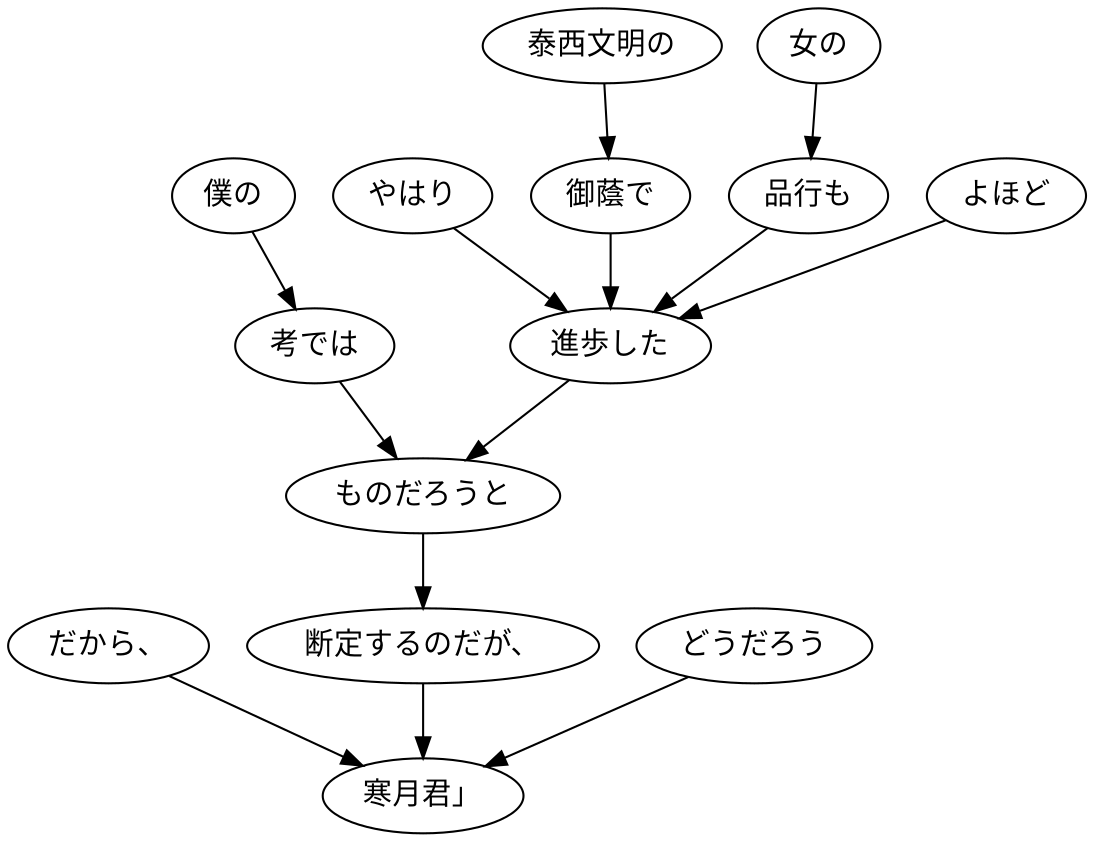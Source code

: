 digraph graph3706 {
	node0 [label="だから、"];
	node1 [label="僕の"];
	node2 [label="考では"];
	node3 [label="やはり"];
	node4 [label="泰西文明の"];
	node5 [label="御蔭で"];
	node6 [label="女の"];
	node7 [label="品行も"];
	node8 [label="よほど"];
	node9 [label="進歩した"];
	node10 [label="ものだろうと"];
	node11 [label="断定するのだが、"];
	node12 [label="どうだろう"];
	node13 [label="寒月君」"];
	node0 -> node13;
	node1 -> node2;
	node2 -> node10;
	node3 -> node9;
	node4 -> node5;
	node5 -> node9;
	node6 -> node7;
	node7 -> node9;
	node8 -> node9;
	node9 -> node10;
	node10 -> node11;
	node11 -> node13;
	node12 -> node13;
}
